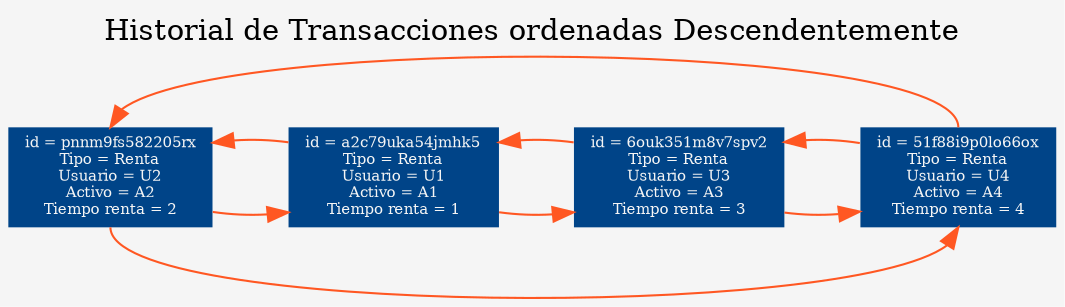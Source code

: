 digraph G {
bgcolor="#F5F5F5";fontcolor=black;
label="Historial de Transacciones ordenadas Descendentemente";
labelloc="t";
nodesep=0.5;
node [fontsize = 7 shape=box style=filled fillcolor="#004488" fontcolor="#F5F5F5" color=transparent];
edge [fontcolor=white color="#ff5722"];
n1[label="id = pnnm9fs582205rx\nTipo = Renta\nUsuario = U2\nActivo = A2\nTiempo renta = 2"];
n2[label="id = a2c79uka54jmhk5\nTipo = Renta\nUsuario = U1\nActivo = A1\nTiempo renta = 1"];
n3[label="id = 6ouk351m8v7spv2\nTipo = Renta\nUsuario = U3\nActivo = A3\nTiempo renta = 3"];
n4[label="id = 51f88i9p0lo66ox\nTipo = Renta\nUsuario = U4\nActivo = A4\nTiempo renta = 4"];
n1->n2;
n2->n3;
n2->n1;
n3->n4;
n3->n2;
n4->n3;
n4->n1[tailport=n headport=n];
n1->n4[tailport=s headport=s];
{ rank=same; n1; n2; n3; n4; }
}